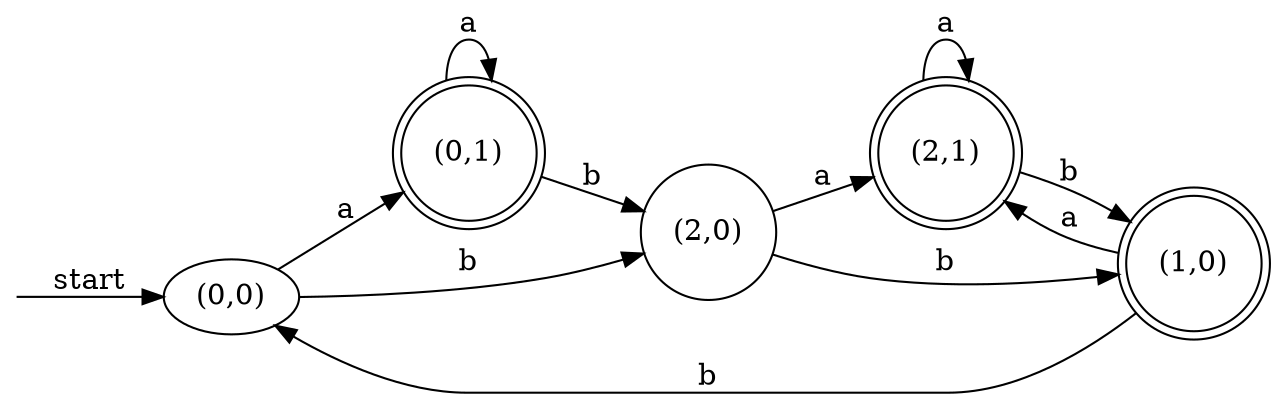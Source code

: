 digraph dfa {
    rankdir = LR;
    __start [style = invis, shape = point];
    __start -> "(0,0)" [ label = "start" ];
    node [shape = doublecircle]; "(0,1)" "(2,1)" "(1,0)"
    node [shape = circle];
    "(2,1)" -> "(2,1)" [ label = "a" ];
    "(2,1)" -> "(1,0)" [ label = "b" ];
    "(2,0)" -> "(2,1)" [ label = "a" ];
    "(2,0)" -> "(1,0)" [ label = "b" ];
    "(1,0)" -> "(2,1)" [ label = "a" ];
    "(1,0)" -> "(0,0)" [ label = "b" ];
    "(0,1)" -> "(0,1)" [ label = "a" ];
    "(0,1)" -> "(2,0)" [ label = "b" ];
    "(0,0)" -> "(0,1)" [ label = "a" ];
    "(0,0)" -> "(2,0)" [ label = "b" ];
}
